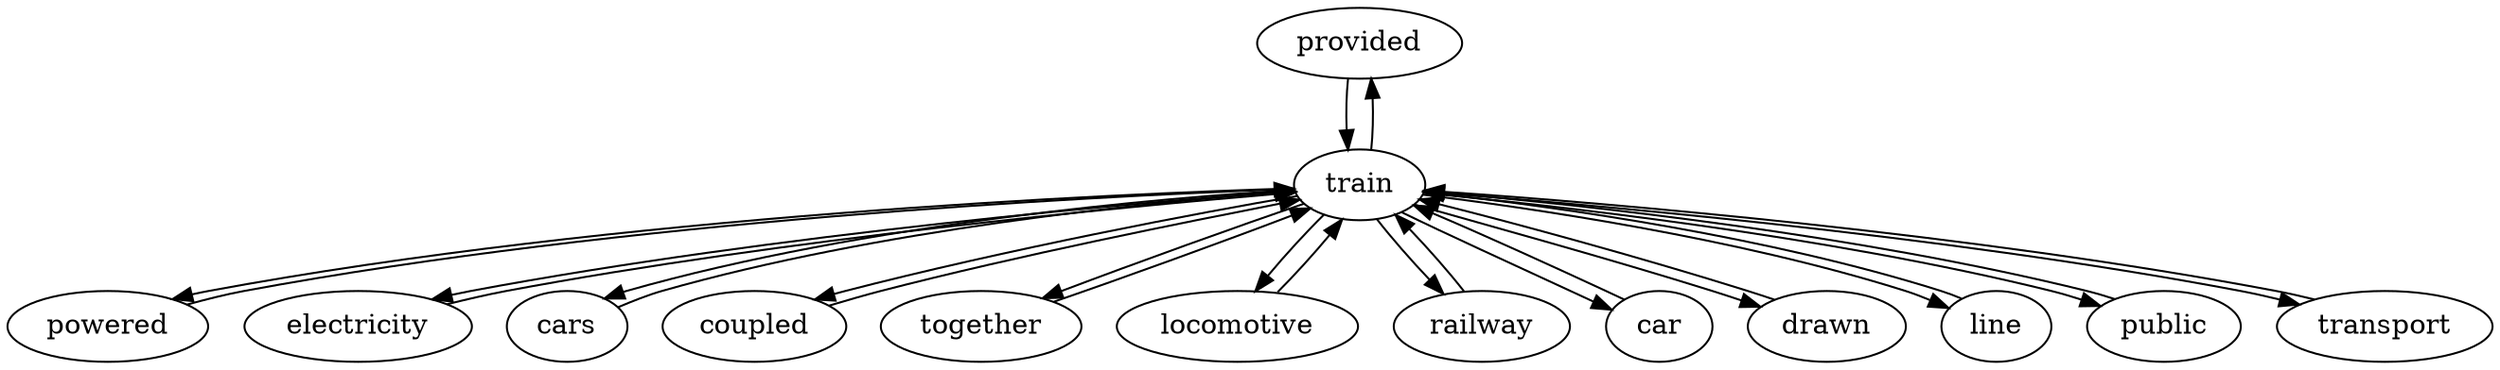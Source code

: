 strict digraph G {
provided;
powered;
electricity;
cars;
coupled;
together;
locomotive;
railway;
train;
car;
drawn;
line;
public;
transport;
provided -> train;
powered -> train;
electricity -> train;
cars -> train;
coupled -> train;
together -> train;
locomotive -> train;
railway -> train;
train -> provided;
train -> powered;
train -> electricity;
train -> cars;
train -> coupled;
train -> together;
train -> locomotive;
train -> railway;
train -> car;
train -> drawn;
train -> line;
train -> public;
train -> transport;
car -> train;
drawn -> train;
line -> train;
public -> train;
transport -> train;
}

